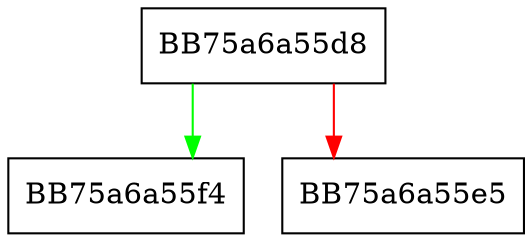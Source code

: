 digraph pop_object {
  node [shape="box"];
  graph [splines=ortho];
  BB75a6a55d8 -> BB75a6a55f4 [color="green"];
  BB75a6a55d8 -> BB75a6a55e5 [color="red"];
}